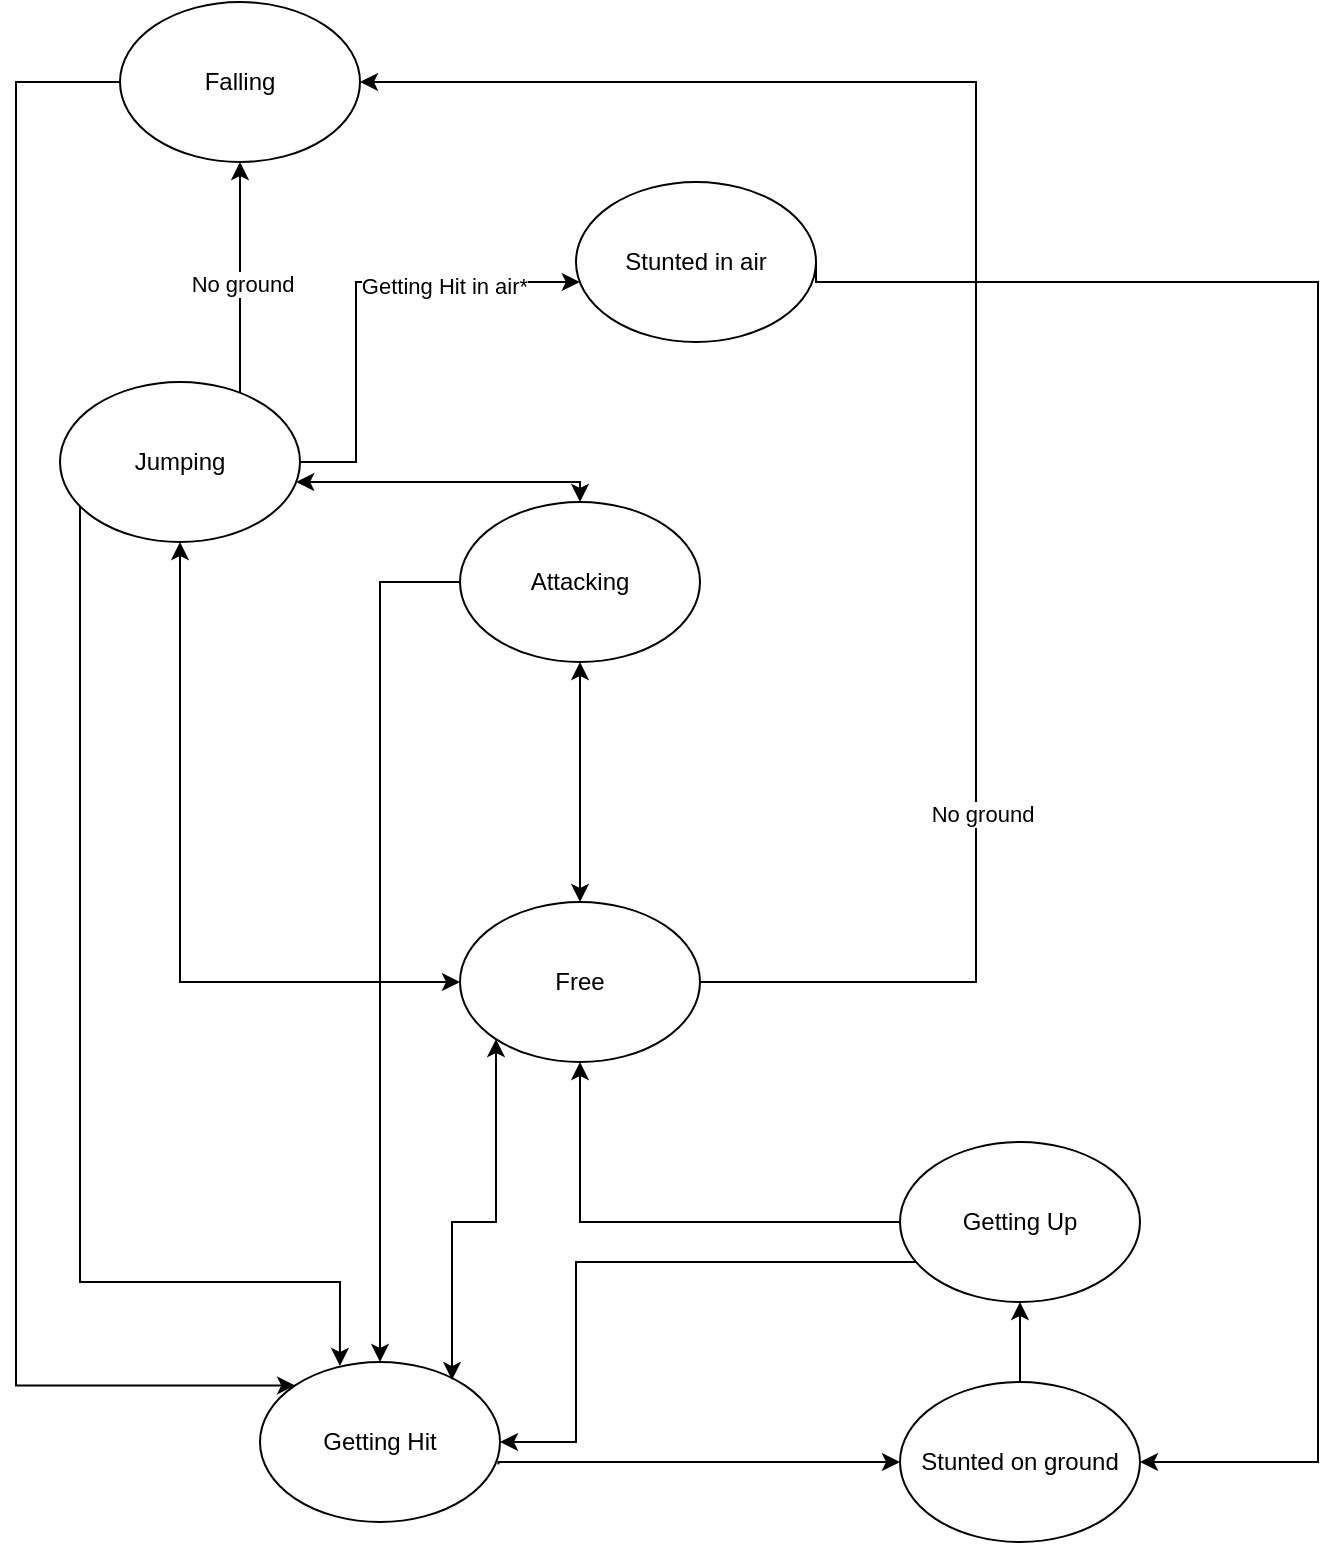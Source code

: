<mxfile version="21.3.8" type="google">
  <diagram name="Page-1" id="vdg78C8YAjlBa-wgPHMG">
    <mxGraphModel grid="1" page="1" gridSize="10" guides="1" tooltips="1" connect="1" arrows="1" fold="1" pageScale="1" pageWidth="850" pageHeight="1100" math="0" shadow="0">
      <root>
        <mxCell id="0" />
        <mxCell id="1" parent="0" />
        <mxCell id="78Kmrhi_Cz_zsYw1wyry-23" style="rounded=0;orthogonalLoop=1;jettySize=auto;html=1;strokeColor=default;edgeStyle=orthogonalEdgeStyle;" edge="1" parent="1" source="78Kmrhi_Cz_zsYw1wyry-2" target="78Kmrhi_Cz_zsYw1wyry-3">
          <mxGeometry relative="1" as="geometry">
            <Array as="points">
              <mxPoint x="252" y="310" />
            </Array>
          </mxGeometry>
        </mxCell>
        <mxCell id="78Kmrhi_Cz_zsYw1wyry-2" value="Attacking" style="ellipse;whiteSpace=wrap;html=1;" vertex="1" parent="1">
          <mxGeometry x="292" y="270" width="120" height="80" as="geometry" />
        </mxCell>
        <mxCell id="78Kmrhi_Cz_zsYw1wyry-12" style="rounded=0;orthogonalLoop=1;jettySize=auto;html=1;entryX=0;entryY=0.5;entryDx=0;entryDy=0;exitX=0.993;exitY=0.64;exitDx=0;exitDy=0;edgeStyle=orthogonalEdgeStyle;exitPerimeter=0;" edge="1" parent="1" source="78Kmrhi_Cz_zsYw1wyry-3" target="78Kmrhi_Cz_zsYw1wyry-4">
          <mxGeometry relative="1" as="geometry">
            <Array as="points">
              <mxPoint x="311" y="750" />
            </Array>
          </mxGeometry>
        </mxCell>
        <mxCell id="78Kmrhi_Cz_zsYw1wyry-3" value="Getting Hit" style="ellipse;whiteSpace=wrap;html=1;" vertex="1" parent="1">
          <mxGeometry x="192" y="700" width="120" height="80" as="geometry" />
        </mxCell>
        <mxCell id="78Kmrhi_Cz_zsYw1wyry-13" style="rounded=0;orthogonalLoop=1;jettySize=auto;html=1;" edge="1" parent="1" source="78Kmrhi_Cz_zsYw1wyry-4" target="78Kmrhi_Cz_zsYw1wyry-5">
          <mxGeometry relative="1" as="geometry" />
        </mxCell>
        <mxCell id="3lET5sTBuIsoZRyBjgrr-3" style="edgeStyle=orthogonalEdgeStyle;rounded=0;orthogonalLoop=1;jettySize=auto;html=1;entryX=1;entryY=0.5;entryDx=0;entryDy=0;endArrow=none;endFill=0;startArrow=classic;startFill=1;" edge="1" parent="1" source="78Kmrhi_Cz_zsYw1wyry-4" target="3lET5sTBuIsoZRyBjgrr-2">
          <mxGeometry relative="1" as="geometry">
            <mxPoint x="630" y="170" as="targetPoint" />
            <Array as="points">
              <mxPoint x="721" y="750" />
              <mxPoint x="721" y="160" />
            </Array>
          </mxGeometry>
        </mxCell>
        <mxCell id="78Kmrhi_Cz_zsYw1wyry-4" value="Stunted on ground" style="ellipse;whiteSpace=wrap;html=1;" vertex="1" parent="1">
          <mxGeometry x="512" y="710" width="120" height="80" as="geometry" />
        </mxCell>
        <mxCell id="78Kmrhi_Cz_zsYw1wyry-14" style="rounded=0;orthogonalLoop=1;jettySize=auto;html=1;startArrow=none;startFill=0;edgeStyle=orthogonalEdgeStyle;" edge="1" parent="1" source="78Kmrhi_Cz_zsYw1wyry-5" target="78Kmrhi_Cz_zsYw1wyry-7">
          <mxGeometry relative="1" as="geometry" />
        </mxCell>
        <mxCell id="78Kmrhi_Cz_zsYw1wyry-22" style="rounded=0;orthogonalLoop=1;jettySize=auto;html=1;entryX=1;entryY=0.5;entryDx=0;entryDy=0;edgeStyle=orthogonalEdgeStyle;" edge="1" parent="1" source="78Kmrhi_Cz_zsYw1wyry-5" target="78Kmrhi_Cz_zsYw1wyry-3">
          <mxGeometry relative="1" as="geometry">
            <Array as="points">
              <mxPoint x="350" y="650" />
              <mxPoint x="350" y="740" />
            </Array>
          </mxGeometry>
        </mxCell>
        <mxCell id="78Kmrhi_Cz_zsYw1wyry-5" value="Getting Up" style="ellipse;whiteSpace=wrap;html=1;" vertex="1" parent="1">
          <mxGeometry x="512" y="590" width="120" height="80" as="geometry" />
        </mxCell>
        <mxCell id="78Kmrhi_Cz_zsYw1wyry-15" style="rounded=0;orthogonalLoop=1;jettySize=auto;html=1;startArrow=classic;startFill=1;edgeStyle=orthogonalEdgeStyle;" edge="1" parent="1" source="78Kmrhi_Cz_zsYw1wyry-6" target="78Kmrhi_Cz_zsYw1wyry-2">
          <mxGeometry relative="1" as="geometry">
            <Array as="points">
              <mxPoint x="352" y="260" />
            </Array>
          </mxGeometry>
        </mxCell>
        <mxCell id="78Kmrhi_Cz_zsYw1wyry-21" style="rounded=0;orthogonalLoop=1;jettySize=auto;html=1;entryX=0.333;entryY=0.025;entryDx=0;entryDy=0;entryPerimeter=0;edgeStyle=orthogonalEdgeStyle;" edge="1" parent="1" source="78Kmrhi_Cz_zsYw1wyry-6" target="78Kmrhi_Cz_zsYw1wyry-3">
          <mxGeometry relative="1" as="geometry">
            <Array as="points">
              <mxPoint x="102" y="660" />
              <mxPoint x="232" y="660" />
            </Array>
          </mxGeometry>
        </mxCell>
        <mxCell id="78Kmrhi_Cz_zsYw1wyry-27" style="rounded=0;orthogonalLoop=1;jettySize=auto;html=1;entryX=0.5;entryY=1;entryDx=0;entryDy=0;edgeStyle=orthogonalEdgeStyle;" edge="1" parent="1" source="78Kmrhi_Cz_zsYw1wyry-6" target="78Kmrhi_Cz_zsYw1wyry-26">
          <mxGeometry relative="1" as="geometry">
            <Array as="points">
              <mxPoint x="182" y="140" />
              <mxPoint x="182" y="140" />
            </Array>
          </mxGeometry>
        </mxCell>
        <mxCell id="78Kmrhi_Cz_zsYw1wyry-35" value="No ground" style="edgeLabel;html=1;align=center;verticalAlign=middle;resizable=0;points=[];" connectable="0" vertex="1" parent="78Kmrhi_Cz_zsYw1wyry-27">
          <mxGeometry x="-0.043" y="-1" relative="1" as="geometry">
            <mxPoint as="offset" />
          </mxGeometry>
        </mxCell>
        <mxCell id="3lET5sTBuIsoZRyBjgrr-5" style="edgeStyle=orthogonalEdgeStyle;rounded=0;orthogonalLoop=1;jettySize=auto;html=1;" edge="1" parent="1" source="78Kmrhi_Cz_zsYw1wyry-6" target="3lET5sTBuIsoZRyBjgrr-2">
          <mxGeometry relative="1" as="geometry">
            <Array as="points">
              <mxPoint x="240" y="250" />
              <mxPoint x="240" y="160" />
            </Array>
          </mxGeometry>
        </mxCell>
        <mxCell id="3lET5sTBuIsoZRyBjgrr-6" value="Getting Hit in air*" style="edgeLabel;html=1;align=center;verticalAlign=middle;resizable=0;points=[];" connectable="0" vertex="1" parent="3lET5sTBuIsoZRyBjgrr-5">
          <mxGeometry x="0.411" y="-2" relative="1" as="geometry">
            <mxPoint as="offset" />
          </mxGeometry>
        </mxCell>
        <mxCell id="78Kmrhi_Cz_zsYw1wyry-6" value="Jumping" style="ellipse;whiteSpace=wrap;html=1;" vertex="1" parent="1">
          <mxGeometry x="92" y="210" width="120" height="80" as="geometry" />
        </mxCell>
        <mxCell id="78Kmrhi_Cz_zsYw1wyry-8" style="rounded=0;orthogonalLoop=1;jettySize=auto;html=1;entryX=0.8;entryY=0.113;entryDx=0;entryDy=0;endArrow=classic;endFill=1;startArrow=classic;startFill=1;edgeStyle=orthogonalEdgeStyle;entryPerimeter=0;" edge="1" parent="1" source="78Kmrhi_Cz_zsYw1wyry-7" target="78Kmrhi_Cz_zsYw1wyry-3">
          <mxGeometry relative="1" as="geometry">
            <Array as="points">
              <mxPoint x="310" y="630" />
              <mxPoint x="288" y="630" />
            </Array>
          </mxGeometry>
        </mxCell>
        <mxCell id="78Kmrhi_Cz_zsYw1wyry-10" style="rounded=0;orthogonalLoop=1;jettySize=auto;html=1;jumpStyle=none;startArrow=classic;startFill=1;edgeStyle=orthogonalEdgeStyle;" edge="1" parent="1" source="78Kmrhi_Cz_zsYw1wyry-7" target="78Kmrhi_Cz_zsYw1wyry-6">
          <mxGeometry relative="1" as="geometry" />
        </mxCell>
        <mxCell id="3lET5sTBuIsoZRyBjgrr-7" style="edgeStyle=orthogonalEdgeStyle;rounded=0;orthogonalLoop=1;jettySize=auto;html=1;entryX=0.5;entryY=1;entryDx=0;entryDy=0;startArrow=classic;startFill=1;" edge="1" parent="1" source="78Kmrhi_Cz_zsYw1wyry-7" target="78Kmrhi_Cz_zsYw1wyry-2">
          <mxGeometry relative="1" as="geometry" />
        </mxCell>
        <mxCell id="78Kmrhi_Cz_zsYw1wyry-7" value="Free" style="ellipse;whiteSpace=wrap;html=1;" vertex="1" parent="1">
          <mxGeometry x="292" y="470" width="120" height="80" as="geometry" />
        </mxCell>
        <mxCell id="78Kmrhi_Cz_zsYw1wyry-31" style="edgeStyle=orthogonalEdgeStyle;rounded=0;orthogonalLoop=1;jettySize=auto;html=1;entryX=1;entryY=0.5;entryDx=0;entryDy=0;exitX=1;exitY=0.5;exitDx=0;exitDy=0;" edge="1" parent="1" source="78Kmrhi_Cz_zsYw1wyry-7" target="78Kmrhi_Cz_zsYw1wyry-26">
          <mxGeometry relative="1" as="geometry">
            <mxPoint x="312" y="60" as="targetPoint" />
            <Array as="points">
              <mxPoint x="550" y="510" />
              <mxPoint x="550" y="60" />
            </Array>
            <mxPoint x="420" y="510" as="sourcePoint" />
          </mxGeometry>
        </mxCell>
        <mxCell id="78Kmrhi_Cz_zsYw1wyry-33" value="No ground" style="edgeLabel;html=1;align=center;verticalAlign=middle;resizable=0;points=[];" connectable="0" vertex="1" parent="78Kmrhi_Cz_zsYw1wyry-31">
          <mxGeometry x="-0.505" y="-3" relative="1" as="geometry">
            <mxPoint as="offset" />
          </mxGeometry>
        </mxCell>
        <mxCell id="78Kmrhi_Cz_zsYw1wyry-28" style="rounded=0;orthogonalLoop=1;jettySize=auto;html=1;entryX=0;entryY=0;entryDx=0;entryDy=0;edgeStyle=orthogonalEdgeStyle;" edge="1" parent="1" source="78Kmrhi_Cz_zsYw1wyry-26" target="78Kmrhi_Cz_zsYw1wyry-3">
          <mxGeometry relative="1" as="geometry">
            <Array as="points">
              <mxPoint x="70" y="60" />
            </Array>
          </mxGeometry>
        </mxCell>
        <mxCell id="78Kmrhi_Cz_zsYw1wyry-26" value="Falling" style="ellipse;whiteSpace=wrap;html=1;" vertex="1" parent="1">
          <mxGeometry x="122" y="20" width="120" height="80" as="geometry" />
        </mxCell>
        <mxCell id="3lET5sTBuIsoZRyBjgrr-2" value="Stunted in air" style="ellipse;whiteSpace=wrap;html=1;" vertex="1" parent="1">
          <mxGeometry x="350" y="110" width="120" height="80" as="geometry" />
        </mxCell>
      </root>
    </mxGraphModel>
  </diagram>
</mxfile>
